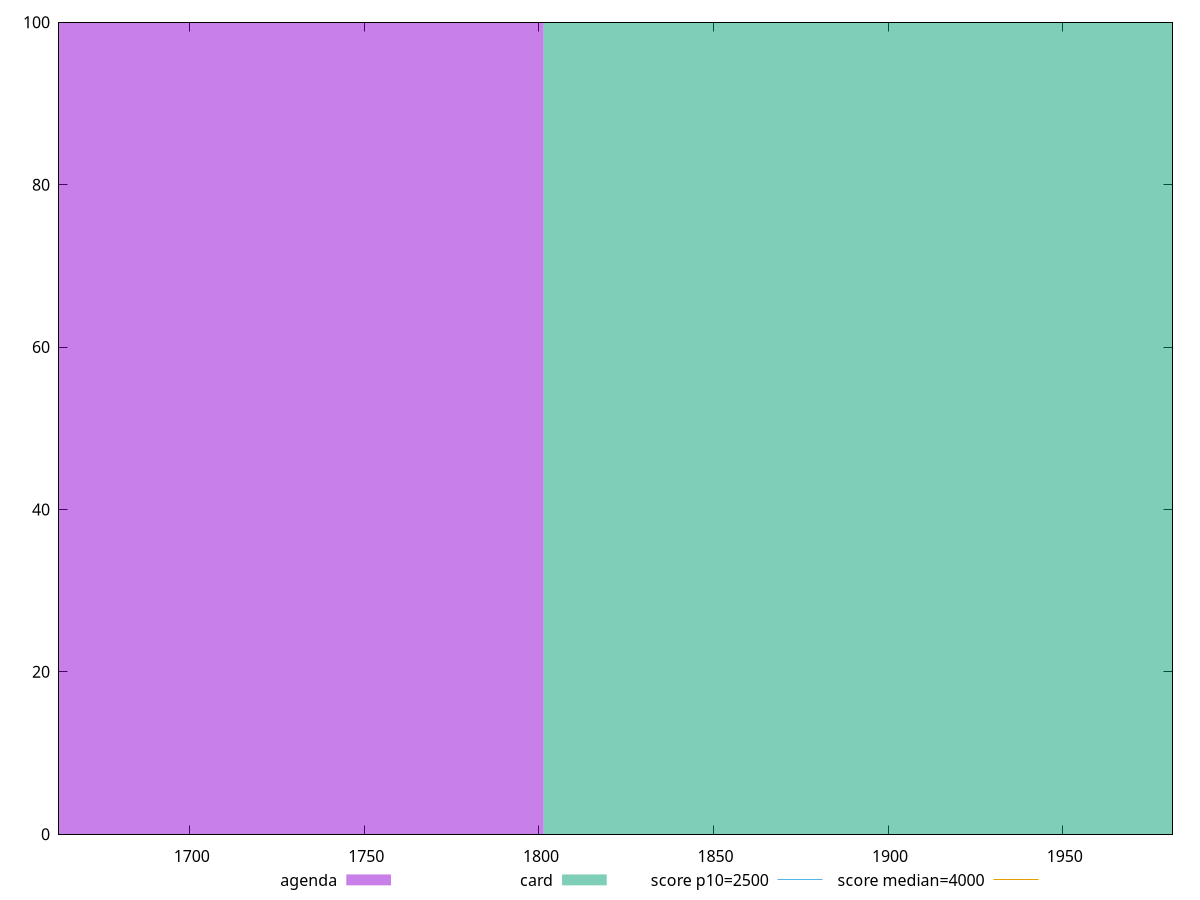 reset

$agenda <<EOF
1706.545557497465 100
EOF

$card <<EOF
1896.1617305527388 100
EOF

set key outside below
set boxwidth 189.6161730552739
set xrange [1662.5549999999998:1981.4679999999998]
set yrange [0:100]
set trange [0:100]
set style fill transparent solid 0.5 noborder

set parametric
set terminal svg size 640, 500 enhanced background rgb 'white'
set output "reports/report_00031_2021-02-24T23-18-18.084Z/largest-contentful-paint/comparison/histogram/1_vs_2.svg"

plot $agenda title "agenda" with boxes, \
     $card title "card" with boxes, \
     2500,t title "score p10=2500", \
     4000,t title "score median=4000"

reset
